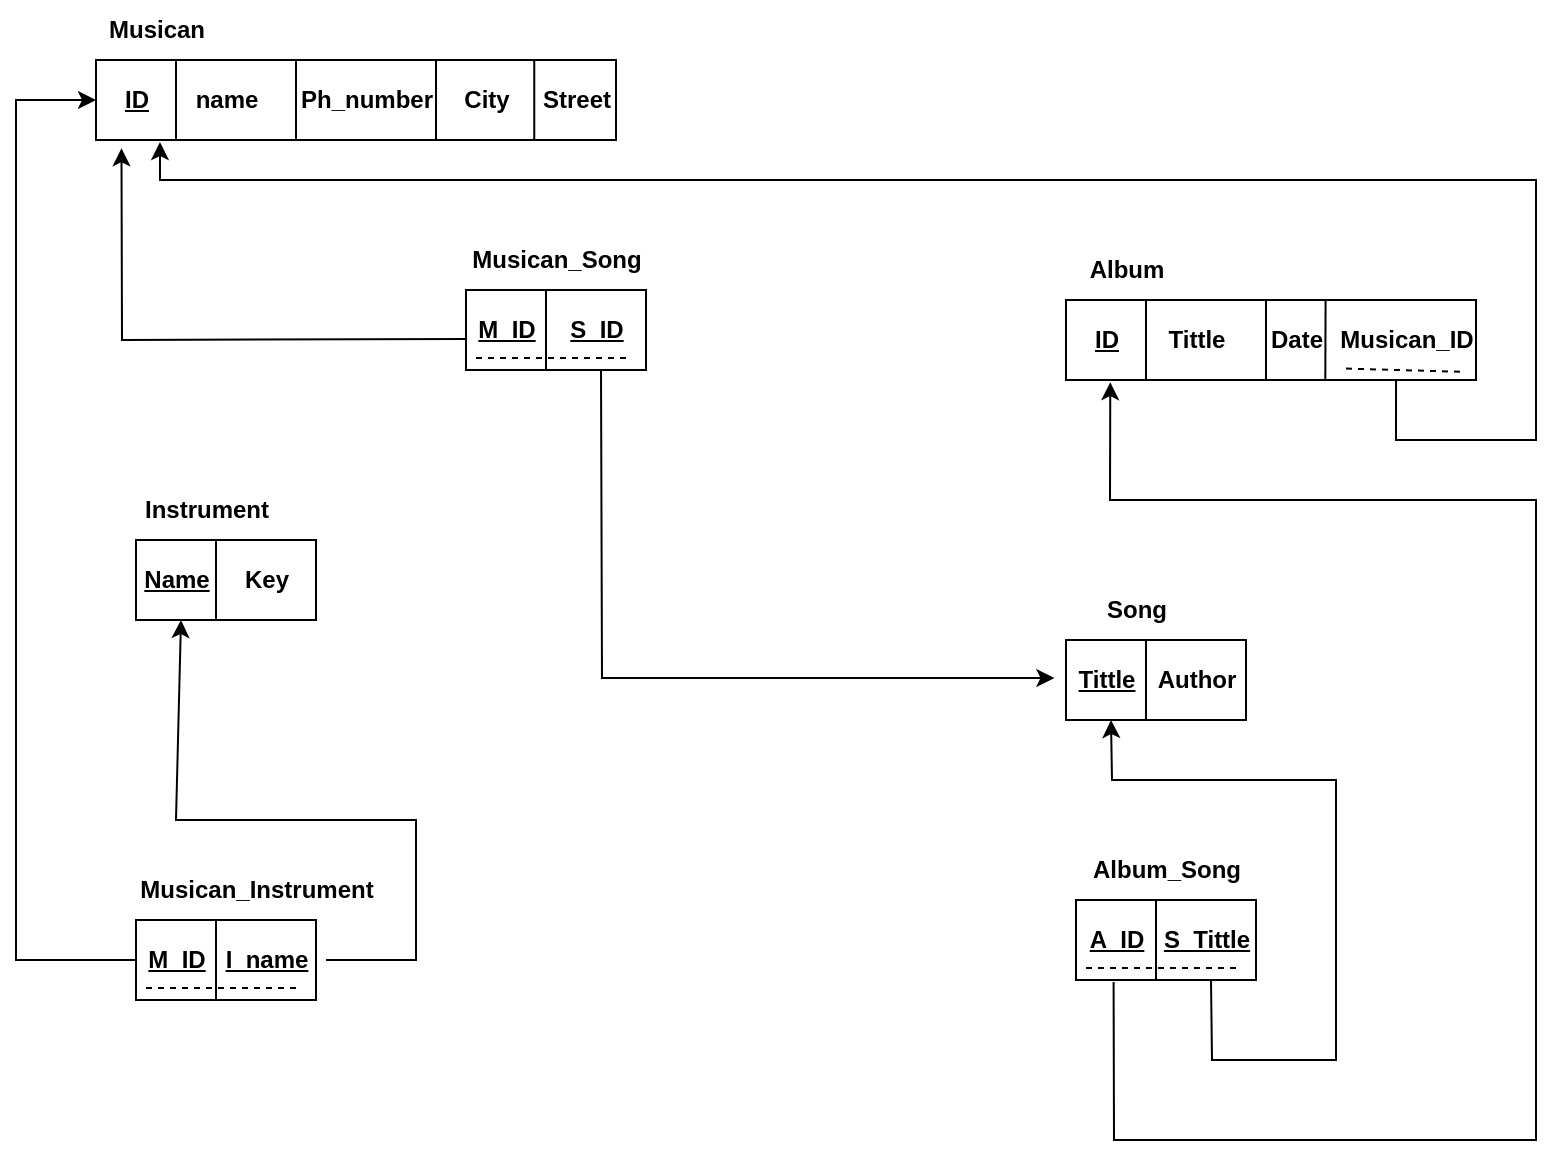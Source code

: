 <mxfile version="22.1.3" type="device">
  <diagram name="Page-1" id="Wli4VPFNiPU2SU2I3E8u">
    <mxGraphModel dx="996" dy="3841" grid="1" gridSize="10" guides="1" tooltips="1" connect="1" arrows="1" fold="1" page="1" pageScale="1" pageWidth="2339" pageHeight="3300" math="0" shadow="0">
      <root>
        <mxCell id="0" />
        <mxCell id="1" parent="0" />
        <mxCell id="vDlcmsHh33bK4QmpVzsn-111" value="" style="rounded=0;whiteSpace=wrap;html=1;" vertex="1" parent="1">
          <mxGeometry x="605" y="-2260" width="205" height="40" as="geometry" />
        </mxCell>
        <mxCell id="vDlcmsHh33bK4QmpVzsn-121" value="&lt;b&gt;Musican_ID&lt;/b&gt;" style="text;html=1;align=center;verticalAlign=middle;resizable=0;points=[];autosize=1;strokeColor=none;fillColor=none;" vertex="1" parent="1">
          <mxGeometry x="730" y="-2255" width="90" height="30" as="geometry" />
        </mxCell>
        <mxCell id="vDlcmsHh33bK4QmpVzsn-1" value="" style="rounded=0;whiteSpace=wrap;html=1;" vertex="1" parent="1">
          <mxGeometry x="120" y="-2380" width="260" height="40" as="geometry" />
        </mxCell>
        <mxCell id="vDlcmsHh33bK4QmpVzsn-2" value="&lt;b style=&quot;&quot;&gt;&lt;u&gt;ID&lt;/u&gt;&lt;/b&gt;" style="text;html=1;align=center;verticalAlign=middle;resizable=0;points=[];autosize=1;strokeColor=none;fillColor=none;" vertex="1" parent="1">
          <mxGeometry x="120" y="-2375" width="40" height="30" as="geometry" />
        </mxCell>
        <mxCell id="vDlcmsHh33bK4QmpVzsn-3" value="&lt;b&gt;Musican&lt;/b&gt;" style="text;html=1;align=center;verticalAlign=middle;resizable=0;points=[];autosize=1;strokeColor=none;fillColor=none;" vertex="1" parent="1">
          <mxGeometry x="115" y="-2410" width="70" height="30" as="geometry" />
        </mxCell>
        <mxCell id="vDlcmsHh33bK4QmpVzsn-4" value="" style="endArrow=none;html=1;rounded=0;" edge="1" parent="1">
          <mxGeometry width="50" height="50" relative="1" as="geometry">
            <mxPoint x="160" y="-2380" as="sourcePoint" />
            <mxPoint x="160" y="-2340" as="targetPoint" />
          </mxGeometry>
        </mxCell>
        <mxCell id="vDlcmsHh33bK4QmpVzsn-7" value="" style="endArrow=none;html=1;rounded=0;" edge="1" parent="1">
          <mxGeometry width="50" height="50" relative="1" as="geometry">
            <mxPoint x="220" y="-2380" as="sourcePoint" />
            <mxPoint x="220" y="-2340" as="targetPoint" />
          </mxGeometry>
        </mxCell>
        <mxCell id="vDlcmsHh33bK4QmpVzsn-8" value="" style="endArrow=none;html=1;rounded=0;" edge="1" parent="1">
          <mxGeometry width="50" height="50" relative="1" as="geometry">
            <mxPoint x="290" y="-2380" as="sourcePoint" />
            <mxPoint x="290" y="-2340" as="targetPoint" />
          </mxGeometry>
        </mxCell>
        <mxCell id="vDlcmsHh33bK4QmpVzsn-9" value="" style="endArrow=none;html=1;rounded=0;" edge="1" parent="1">
          <mxGeometry width="50" height="50" relative="1" as="geometry">
            <mxPoint x="339.13" y="-2380" as="sourcePoint" />
            <mxPoint x="339.13" y="-2340" as="targetPoint" />
          </mxGeometry>
        </mxCell>
        <mxCell id="vDlcmsHh33bK4QmpVzsn-11" value="&lt;b&gt;City&lt;/b&gt;" style="text;html=1;align=center;verticalAlign=middle;resizable=0;points=[];autosize=1;strokeColor=none;fillColor=none;" vertex="1" parent="1">
          <mxGeometry x="290" y="-2375" width="50" height="30" as="geometry" />
        </mxCell>
        <mxCell id="vDlcmsHh33bK4QmpVzsn-14" value="&lt;b&gt;Ph_number&lt;/b&gt;" style="text;html=1;align=center;verticalAlign=middle;resizable=0;points=[];autosize=1;strokeColor=none;fillColor=none;" vertex="1" parent="1">
          <mxGeometry x="210" y="-2375" width="90" height="30" as="geometry" />
        </mxCell>
        <mxCell id="vDlcmsHh33bK4QmpVzsn-15" value="" style="endArrow=none;dashed=1;html=1;rounded=0;entryX=0.829;entryY=1.032;entryDx=0;entryDy=0;entryPerimeter=0;" edge="1" parent="1" target="vDlcmsHh33bK4QmpVzsn-121">
          <mxGeometry width="50" height="50" relative="1" as="geometry">
            <mxPoint x="745" y="-2225.69" as="sourcePoint" />
            <mxPoint x="790" y="-2225.69" as="targetPoint" />
          </mxGeometry>
        </mxCell>
        <mxCell id="vDlcmsHh33bK4QmpVzsn-16" value="&lt;b&gt;name&lt;/b&gt;" style="text;html=1;align=center;verticalAlign=middle;resizable=0;points=[];autosize=1;strokeColor=none;fillColor=none;" vertex="1" parent="1">
          <mxGeometry x="160" y="-2375" width="50" height="30" as="geometry" />
        </mxCell>
        <mxCell id="vDlcmsHh33bK4QmpVzsn-17" value="&lt;b&gt;Street&lt;/b&gt;" style="text;html=1;align=center;verticalAlign=middle;resizable=0;points=[];autosize=1;strokeColor=none;fillColor=none;" vertex="1" parent="1">
          <mxGeometry x="330" y="-2375" width="60" height="30" as="geometry" />
        </mxCell>
        <mxCell id="vDlcmsHh33bK4QmpVzsn-112" value="&lt;b style=&quot;&quot;&gt;&lt;u&gt;ID&lt;/u&gt;&lt;/b&gt;" style="text;html=1;align=center;verticalAlign=middle;resizable=0;points=[];autosize=1;strokeColor=none;fillColor=none;" vertex="1" parent="1">
          <mxGeometry x="605" y="-2255" width="40" height="30" as="geometry" />
        </mxCell>
        <mxCell id="vDlcmsHh33bK4QmpVzsn-113" value="&lt;b&gt;Album&lt;/b&gt;" style="text;html=1;align=center;verticalAlign=middle;resizable=0;points=[];autosize=1;strokeColor=none;fillColor=none;" vertex="1" parent="1">
          <mxGeometry x="605" y="-2290" width="60" height="30" as="geometry" />
        </mxCell>
        <mxCell id="vDlcmsHh33bK4QmpVzsn-114" value="" style="endArrow=none;html=1;rounded=0;" edge="1" parent="1">
          <mxGeometry width="50" height="50" relative="1" as="geometry">
            <mxPoint x="645" y="-2260" as="sourcePoint" />
            <mxPoint x="645" y="-2220" as="targetPoint" />
          </mxGeometry>
        </mxCell>
        <mxCell id="vDlcmsHh33bK4QmpVzsn-115" value="" style="endArrow=none;html=1;rounded=0;" edge="1" parent="1">
          <mxGeometry width="50" height="50" relative="1" as="geometry">
            <mxPoint x="705" y="-2260" as="sourcePoint" />
            <mxPoint x="705" y="-2220" as="targetPoint" />
          </mxGeometry>
        </mxCell>
        <mxCell id="vDlcmsHh33bK4QmpVzsn-117" value="" style="endArrow=none;html=1;rounded=0;" edge="1" parent="1">
          <mxGeometry width="50" height="50" relative="1" as="geometry">
            <mxPoint x="734.79" y="-2260" as="sourcePoint" />
            <mxPoint x="734.66" y="-2220" as="targetPoint" />
          </mxGeometry>
        </mxCell>
        <mxCell id="vDlcmsHh33bK4QmpVzsn-119" value="&lt;b&gt;Date&lt;/b&gt;" style="text;html=1;align=center;verticalAlign=middle;resizable=0;points=[];autosize=1;strokeColor=none;fillColor=none;" vertex="1" parent="1">
          <mxGeometry x="695" y="-2255" width="50" height="30" as="geometry" />
        </mxCell>
        <mxCell id="vDlcmsHh33bK4QmpVzsn-120" value="&lt;b&gt;Tittle&lt;/b&gt;" style="text;html=1;align=center;verticalAlign=middle;resizable=0;points=[];autosize=1;strokeColor=none;fillColor=none;" vertex="1" parent="1">
          <mxGeometry x="645" y="-2255" width="50" height="30" as="geometry" />
        </mxCell>
        <mxCell id="vDlcmsHh33bK4QmpVzsn-122" value="" style="endArrow=classic;html=1;rounded=0;exitX=0.805;exitY=1;exitDx=0;exitDy=0;exitPerimeter=0;entryX=0.123;entryY=1.026;entryDx=0;entryDy=0;entryPerimeter=0;" edge="1" parent="1" source="vDlcmsHh33bK4QmpVzsn-111" target="vDlcmsHh33bK4QmpVzsn-1">
          <mxGeometry width="50" height="50" relative="1" as="geometry">
            <mxPoint x="690" y="-2160" as="sourcePoint" />
            <mxPoint x="150" y="-2320" as="targetPoint" />
            <Array as="points">
              <mxPoint x="770" y="-2190" />
              <mxPoint x="840" y="-2190" />
              <mxPoint x="840" y="-2320" />
              <mxPoint x="152" y="-2320" />
            </Array>
          </mxGeometry>
        </mxCell>
        <mxCell id="vDlcmsHh33bK4QmpVzsn-123" value="" style="rounded=0;whiteSpace=wrap;html=1;" vertex="1" parent="1">
          <mxGeometry x="605" y="-2090" width="90" height="40" as="geometry" />
        </mxCell>
        <mxCell id="vDlcmsHh33bK4QmpVzsn-126" value="&lt;b style=&quot;&quot;&gt;&lt;u&gt;Tittle&lt;/u&gt;&lt;/b&gt;" style="text;html=1;align=center;verticalAlign=middle;resizable=0;points=[];autosize=1;strokeColor=none;fillColor=none;" vertex="1" parent="1">
          <mxGeometry x="600" y="-2085" width="50" height="30" as="geometry" />
        </mxCell>
        <mxCell id="vDlcmsHh33bK4QmpVzsn-127" value="" style="endArrow=none;html=1;rounded=0;" edge="1" parent="1">
          <mxGeometry width="50" height="50" relative="1" as="geometry">
            <mxPoint x="645" y="-2090" as="sourcePoint" />
            <mxPoint x="645" y="-2050" as="targetPoint" />
          </mxGeometry>
        </mxCell>
        <mxCell id="vDlcmsHh33bK4QmpVzsn-131" value="&lt;b&gt;Author&lt;/b&gt;" style="text;html=1;align=center;verticalAlign=middle;resizable=0;points=[];autosize=1;strokeColor=none;fillColor=none;" vertex="1" parent="1">
          <mxGeometry x="640" y="-2085" width="60" height="30" as="geometry" />
        </mxCell>
        <mxCell id="vDlcmsHh33bK4QmpVzsn-132" value="&lt;b&gt;Song&lt;/b&gt;" style="text;html=1;align=center;verticalAlign=middle;resizable=0;points=[];autosize=1;strokeColor=none;fillColor=none;" vertex="1" parent="1">
          <mxGeometry x="615" y="-2120" width="50" height="30" as="geometry" />
        </mxCell>
        <mxCell id="vDlcmsHh33bK4QmpVzsn-133" value="" style="rounded=0;whiteSpace=wrap;html=1;" vertex="1" parent="1">
          <mxGeometry x="610" y="-1960" width="90" height="40" as="geometry" />
        </mxCell>
        <mxCell id="vDlcmsHh33bK4QmpVzsn-135" value="" style="endArrow=none;dashed=1;html=1;rounded=0;" edge="1" parent="1">
          <mxGeometry width="50" height="50" relative="1" as="geometry">
            <mxPoint x="615" y="-1926" as="sourcePoint" />
            <mxPoint x="690" y="-1926" as="targetPoint" />
          </mxGeometry>
        </mxCell>
        <mxCell id="vDlcmsHh33bK4QmpVzsn-136" value="&lt;b style=&quot;&quot;&gt;&lt;u&gt;A_ID&lt;/u&gt;&lt;/b&gt;" style="text;html=1;align=center;verticalAlign=middle;resizable=0;points=[];autosize=1;strokeColor=none;fillColor=none;" vertex="1" parent="1">
          <mxGeometry x="605" y="-1955" width="50" height="30" as="geometry" />
        </mxCell>
        <mxCell id="vDlcmsHh33bK4QmpVzsn-137" value="&lt;b&gt;Album_Song&lt;/b&gt;" style="text;html=1;align=center;verticalAlign=middle;resizable=0;points=[];autosize=1;strokeColor=none;fillColor=none;" vertex="1" parent="1">
          <mxGeometry x="605" y="-1990" width="100" height="30" as="geometry" />
        </mxCell>
        <mxCell id="vDlcmsHh33bK4QmpVzsn-138" value="" style="endArrow=none;html=1;rounded=0;" edge="1" parent="1">
          <mxGeometry width="50" height="50" relative="1" as="geometry">
            <mxPoint x="650" y="-1960" as="sourcePoint" />
            <mxPoint x="650" y="-1920" as="targetPoint" />
          </mxGeometry>
        </mxCell>
        <mxCell id="vDlcmsHh33bK4QmpVzsn-142" value="&lt;b&gt;&lt;u&gt;S_Tittle&lt;/u&gt;&lt;/b&gt;" style="text;html=1;align=center;verticalAlign=middle;resizable=0;points=[];autosize=1;strokeColor=none;fillColor=none;" vertex="1" parent="1">
          <mxGeometry x="640" y="-1955" width="70" height="30" as="geometry" />
        </mxCell>
        <mxCell id="vDlcmsHh33bK4QmpVzsn-143" value="" style="endArrow=classic;html=1;rounded=0;exitX=0.75;exitY=1;exitDx=0;exitDy=0;entryX=0.25;entryY=1;entryDx=0;entryDy=0;" edge="1" parent="1" source="vDlcmsHh33bK4QmpVzsn-133" target="vDlcmsHh33bK4QmpVzsn-123">
          <mxGeometry width="50" height="50" relative="1" as="geometry">
            <mxPoint x="550" y="-2040" as="sourcePoint" />
            <mxPoint x="870" y="-1880" as="targetPoint" />
            <Array as="points">
              <mxPoint x="678" y="-1880" />
              <mxPoint x="740" y="-1880" />
              <mxPoint x="740" y="-2020" />
              <mxPoint x="628" y="-2020" />
            </Array>
          </mxGeometry>
        </mxCell>
        <mxCell id="vDlcmsHh33bK4QmpVzsn-144" value="" style="endArrow=classic;html=1;rounded=0;exitX=0.476;exitY=1.2;exitDx=0;exitDy=0;exitPerimeter=0;entryX=0.108;entryY=1.027;entryDx=0;entryDy=0;entryPerimeter=0;" edge="1" parent="1" source="vDlcmsHh33bK4QmpVzsn-136" target="vDlcmsHh33bK4QmpVzsn-111">
          <mxGeometry width="50" height="50" relative="1" as="geometry">
            <mxPoint x="550" y="-2040" as="sourcePoint" />
            <mxPoint x="840" y="-2160" as="targetPoint" />
            <Array as="points">
              <mxPoint x="629" y="-1840" />
              <mxPoint x="840" y="-1840" />
              <mxPoint x="840" y="-2160" />
              <mxPoint x="627" y="-2160" />
            </Array>
          </mxGeometry>
        </mxCell>
        <mxCell id="vDlcmsHh33bK4QmpVzsn-145" value="" style="rounded=0;whiteSpace=wrap;html=1;" vertex="1" parent="1">
          <mxGeometry x="305" y="-2265" width="90" height="40" as="geometry" />
        </mxCell>
        <mxCell id="vDlcmsHh33bK4QmpVzsn-146" value="" style="endArrow=none;dashed=1;html=1;rounded=0;" edge="1" parent="1">
          <mxGeometry width="50" height="50" relative="1" as="geometry">
            <mxPoint x="310" y="-2231" as="sourcePoint" />
            <mxPoint x="385" y="-2231" as="targetPoint" />
          </mxGeometry>
        </mxCell>
        <mxCell id="vDlcmsHh33bK4QmpVzsn-147" value="&lt;b style=&quot;&quot;&gt;&lt;u&gt;M_ID&lt;/u&gt;&lt;/b&gt;" style="text;html=1;align=center;verticalAlign=middle;resizable=0;points=[];autosize=1;strokeColor=none;fillColor=none;" vertex="1" parent="1">
          <mxGeometry x="300" y="-2260" width="50" height="30" as="geometry" />
        </mxCell>
        <mxCell id="vDlcmsHh33bK4QmpVzsn-148" value="&lt;b&gt;Musican_Song&lt;/b&gt;" style="text;html=1;align=center;verticalAlign=middle;resizable=0;points=[];autosize=1;strokeColor=none;fillColor=none;" vertex="1" parent="1">
          <mxGeometry x="295" y="-2295" width="110" height="30" as="geometry" />
        </mxCell>
        <mxCell id="vDlcmsHh33bK4QmpVzsn-149" value="" style="endArrow=none;html=1;rounded=0;" edge="1" parent="1">
          <mxGeometry width="50" height="50" relative="1" as="geometry">
            <mxPoint x="345" y="-2265" as="sourcePoint" />
            <mxPoint x="345" y="-2225" as="targetPoint" />
          </mxGeometry>
        </mxCell>
        <mxCell id="vDlcmsHh33bK4QmpVzsn-150" value="&lt;b&gt;&lt;u&gt;S_ID&lt;/u&gt;&lt;/b&gt;" style="text;html=1;align=center;verticalAlign=middle;resizable=0;points=[];autosize=1;strokeColor=none;fillColor=none;" vertex="1" parent="1">
          <mxGeometry x="345" y="-2260" width="50" height="30" as="geometry" />
        </mxCell>
        <mxCell id="vDlcmsHh33bK4QmpVzsn-151" value="" style="endArrow=classic;html=1;rounded=0;exitX=0.75;exitY=1;exitDx=0;exitDy=0;entryX=-0.016;entryY=0.467;entryDx=0;entryDy=0;entryPerimeter=0;" edge="1" parent="1" source="vDlcmsHh33bK4QmpVzsn-145" target="vDlcmsHh33bK4QmpVzsn-126">
          <mxGeometry width="50" height="50" relative="1" as="geometry">
            <mxPoint x="410" y="-2210" as="sourcePoint" />
            <mxPoint x="460" y="-2260" as="targetPoint" />
            <Array as="points">
              <mxPoint x="373" y="-2071" />
            </Array>
          </mxGeometry>
        </mxCell>
        <mxCell id="vDlcmsHh33bK4QmpVzsn-152" value="" style="endArrow=classic;html=1;rounded=0;entryX=0.049;entryY=1.103;entryDx=0;entryDy=0;entryPerimeter=0;" edge="1" parent="1" target="vDlcmsHh33bK4QmpVzsn-1">
          <mxGeometry width="50" height="50" relative="1" as="geometry">
            <mxPoint x="305" y="-2240.5" as="sourcePoint" />
            <mxPoint x="205" y="-2240.5" as="targetPoint" />
            <Array as="points">
              <mxPoint x="133" y="-2240" />
            </Array>
          </mxGeometry>
        </mxCell>
        <mxCell id="vDlcmsHh33bK4QmpVzsn-153" value="" style="rounded=0;whiteSpace=wrap;html=1;" vertex="1" parent="1">
          <mxGeometry x="140" y="-2140" width="90" height="40" as="geometry" />
        </mxCell>
        <mxCell id="vDlcmsHh33bK4QmpVzsn-154" value="&lt;b style=&quot;&quot;&gt;&lt;u&gt;Name&lt;/u&gt;&lt;/b&gt;" style="text;html=1;align=center;verticalAlign=middle;resizable=0;points=[];autosize=1;strokeColor=none;fillColor=none;" vertex="1" parent="1">
          <mxGeometry x="130" y="-2135" width="60" height="30" as="geometry" />
        </mxCell>
        <mxCell id="vDlcmsHh33bK4QmpVzsn-155" value="" style="endArrow=none;html=1;rounded=0;" edge="1" parent="1">
          <mxGeometry width="50" height="50" relative="1" as="geometry">
            <mxPoint x="180" y="-2140" as="sourcePoint" />
            <mxPoint x="180" y="-2100" as="targetPoint" />
          </mxGeometry>
        </mxCell>
        <mxCell id="vDlcmsHh33bK4QmpVzsn-156" value="&lt;b&gt;Key&lt;/b&gt;" style="text;html=1;align=center;verticalAlign=middle;resizable=0;points=[];autosize=1;strokeColor=none;fillColor=none;" vertex="1" parent="1">
          <mxGeometry x="180" y="-2135" width="50" height="30" as="geometry" />
        </mxCell>
        <mxCell id="vDlcmsHh33bK4QmpVzsn-157" value="&lt;b&gt;Instrument&lt;/b&gt;" style="text;html=1;align=center;verticalAlign=middle;resizable=0;points=[];autosize=1;strokeColor=none;fillColor=none;" vertex="1" parent="1">
          <mxGeometry x="130" y="-2170" width="90" height="30" as="geometry" />
        </mxCell>
        <mxCell id="vDlcmsHh33bK4QmpVzsn-158" value="" style="rounded=0;whiteSpace=wrap;html=1;" vertex="1" parent="1">
          <mxGeometry x="140" y="-1950" width="90" height="40" as="geometry" />
        </mxCell>
        <mxCell id="vDlcmsHh33bK4QmpVzsn-159" value="" style="endArrow=none;dashed=1;html=1;rounded=0;" edge="1" parent="1">
          <mxGeometry width="50" height="50" relative="1" as="geometry">
            <mxPoint x="145" y="-1916" as="sourcePoint" />
            <mxPoint x="220" y="-1916" as="targetPoint" />
          </mxGeometry>
        </mxCell>
        <mxCell id="vDlcmsHh33bK4QmpVzsn-160" value="&lt;b style=&quot;&quot;&gt;&lt;u&gt;M_ID&lt;/u&gt;&lt;/b&gt;" style="text;html=1;align=center;verticalAlign=middle;resizable=0;points=[];autosize=1;strokeColor=none;fillColor=none;" vertex="1" parent="1">
          <mxGeometry x="135" y="-1945" width="50" height="30" as="geometry" />
        </mxCell>
        <mxCell id="vDlcmsHh33bK4QmpVzsn-161" value="&lt;b&gt;Musican_Instrument&lt;/b&gt;" style="text;html=1;align=center;verticalAlign=middle;resizable=0;points=[];autosize=1;strokeColor=none;fillColor=none;" vertex="1" parent="1">
          <mxGeometry x="130" y="-1980" width="140" height="30" as="geometry" />
        </mxCell>
        <mxCell id="vDlcmsHh33bK4QmpVzsn-162" value="" style="endArrow=none;html=1;rounded=0;" edge="1" parent="1">
          <mxGeometry width="50" height="50" relative="1" as="geometry">
            <mxPoint x="180" y="-1950" as="sourcePoint" />
            <mxPoint x="180" y="-1910" as="targetPoint" />
          </mxGeometry>
        </mxCell>
        <mxCell id="vDlcmsHh33bK4QmpVzsn-163" value="&lt;b&gt;&lt;u&gt;I_name&lt;/u&gt;&lt;/b&gt;" style="text;html=1;align=center;verticalAlign=middle;resizable=0;points=[];autosize=1;strokeColor=none;fillColor=none;" vertex="1" parent="1">
          <mxGeometry x="175" y="-1945" width="60" height="30" as="geometry" />
        </mxCell>
        <mxCell id="vDlcmsHh33bK4QmpVzsn-164" value="" style="endArrow=classic;html=1;rounded=0;" edge="1" parent="1">
          <mxGeometry width="50" height="50" relative="1" as="geometry">
            <mxPoint x="140" y="-1930" as="sourcePoint" />
            <mxPoint x="120" y="-2360" as="targetPoint" />
            <Array as="points">
              <mxPoint x="80" y="-1930" />
              <mxPoint x="80" y="-2360" />
            </Array>
          </mxGeometry>
        </mxCell>
        <mxCell id="vDlcmsHh33bK4QmpVzsn-165" value="" style="endArrow=classic;html=1;rounded=0;exitX=1;exitY=0.5;exitDx=0;exitDy=0;exitPerimeter=0;entryX=0.25;entryY=1;entryDx=0;entryDy=0;" edge="1" parent="1" source="vDlcmsHh33bK4QmpVzsn-163" target="vDlcmsHh33bK4QmpVzsn-153">
          <mxGeometry width="50" height="50" relative="1" as="geometry">
            <mxPoint x="410" y="-1980" as="sourcePoint" />
            <mxPoint x="460" y="-2030" as="targetPoint" />
            <Array as="points">
              <mxPoint x="280" y="-1930" />
              <mxPoint x="280" y="-2000" />
              <mxPoint x="160" y="-2000" />
            </Array>
          </mxGeometry>
        </mxCell>
      </root>
    </mxGraphModel>
  </diagram>
</mxfile>
